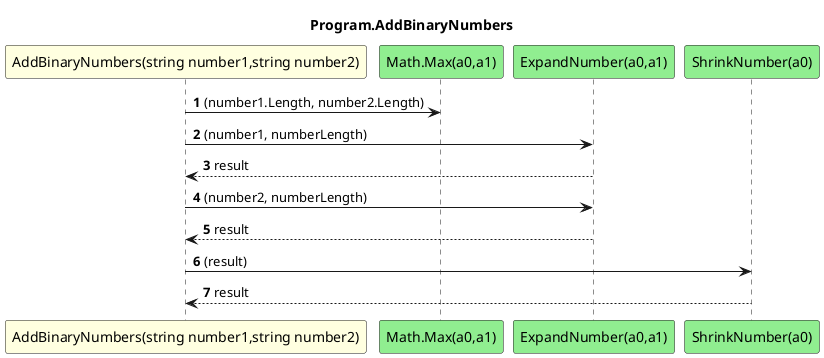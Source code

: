 @startuml Program.AddBinaryNumbers
title Program.AddBinaryNumbers
participant "AddBinaryNumbers(string number1,string number2)" as AddBinaryNumbers_p0_p1 #LightYellow
participant "Math.Max(a0,a1)" as Math_Max_a0_a1 #LightGreen
participant "ExpandNumber(a0,a1)" as ExpandNumber_a0_a1 #LightGreen
participant "ShrinkNumber(a0)" as ShrinkNumber_a0 #LightGreen
autonumber
AddBinaryNumbers_p0_p1 -> Math_Max_a0_a1 : (number1.Length, number2.Length)
AddBinaryNumbers_p0_p1 -> ExpandNumber_a0_a1 : (number1, numberLength)
ExpandNumber_a0_a1 --> AddBinaryNumbers_p0_p1 : result
AddBinaryNumbers_p0_p1 -> ExpandNumber_a0_a1 : (number2, numberLength)
ExpandNumber_a0_a1 --> AddBinaryNumbers_p0_p1 : result
AddBinaryNumbers_p0_p1 -> ShrinkNumber_a0 : (result)
ShrinkNumber_a0 --> AddBinaryNumbers_p0_p1 : result
@enduml
